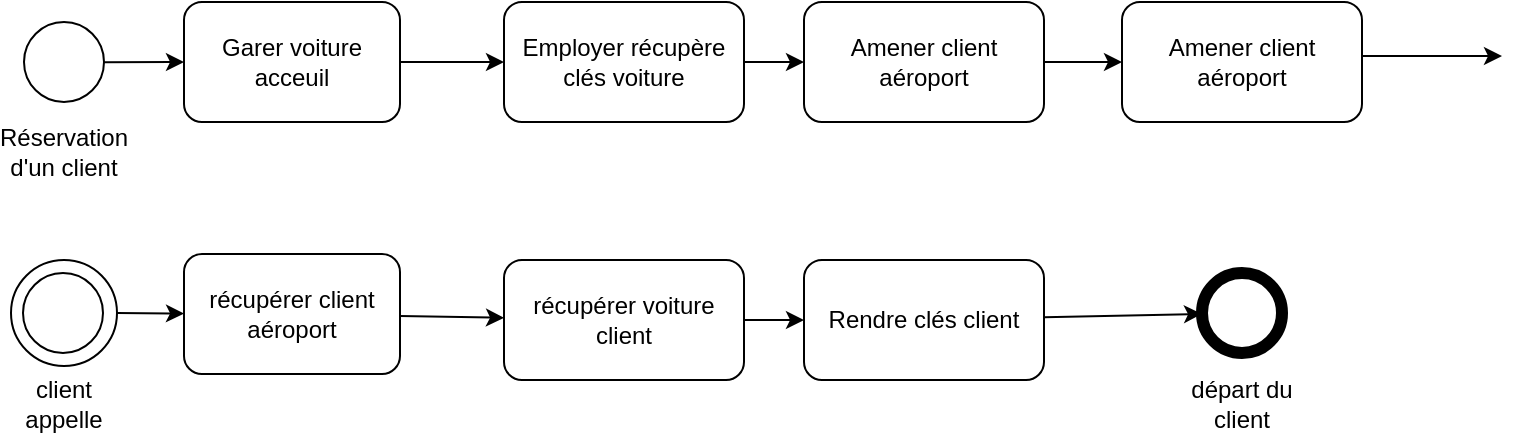 <mxfile>
    <diagram id="rl9RGIYQ1Hg6_JGSZo61" name="Page-1">
        <mxGraphModel dx="832" dy="576" grid="1" gridSize="19" guides="1" tooltips="1" connect="1" arrows="1" fold="1" page="1" pageScale="1" pageWidth="827" pageHeight="1169" math="0" shadow="0">
            <root>
                <mxCell id="0"/>
                <mxCell id="1" parent="0"/>
                <mxCell id="5" style="edgeStyle=none;html=1;entryX=0;entryY=0.5;entryDx=0;entryDy=0;" edge="1" parent="1" source="4" target="9">
                    <mxGeometry relative="1" as="geometry">
                        <mxPoint x="150" y="300" as="targetPoint"/>
                    </mxGeometry>
                </mxCell>
                <mxCell id="4" value="" style="ellipse;whiteSpace=wrap;html=1;aspect=fixed;strokeWidth=1;direction=south;" vertex="1" parent="1">
                    <mxGeometry x="40" y="280" width="40" height="40" as="geometry"/>
                </mxCell>
                <mxCell id="6" value="Réservation d'un client" style="text;strokeColor=none;align=center;fillColor=none;html=1;verticalAlign=middle;whiteSpace=wrap;rounded=0;strokeWidth=1;" vertex="1" parent="1">
                    <mxGeometry x="30" y="330" width="60" height="30" as="geometry"/>
                </mxCell>
                <mxCell id="19" value="" style="edgeStyle=none;html=1;" edge="1" parent="1" source="9" target="11">
                    <mxGeometry relative="1" as="geometry"/>
                </mxCell>
                <mxCell id="9" value="Garer voiture acceuil" style="rounded=1;whiteSpace=wrap;html=1;strokeWidth=1;" vertex="1" parent="1">
                    <mxGeometry x="120" y="270" width="108" height="60" as="geometry"/>
                </mxCell>
                <mxCell id="20" value="" style="edgeStyle=none;html=1;" edge="1" parent="1" source="11" target="12">
                    <mxGeometry relative="1" as="geometry"/>
                </mxCell>
                <mxCell id="11" value="Employer récupère clés voiture&lt;span style=&quot;color: rgba(0, 0, 0, 0); font-family: monospace; font-size: 0px; text-align: start;&quot;&gt;%3CmxGraphModel%3E%3Croot%3E%3CmxCell%20id%3D%220%22%2F%3E%3CmxCell%20id%3D%221%22%20parent%3D%220%22%2F%3E%3CmxCell%20id%3D%222%22%20value%3D%22Garer%20voiture%20acceuil%22%20style%3D%22rounded%3D1%3BwhiteSpace%3Dwrap%3Bhtml%3D1%3BstrokeWidth%3D1%3B%22%20vertex%3D%221%22%20parent%3D%221%22%3E%3CmxGeometry%20x%3D%22120%22%20y%3D%22270%22%20width%3D%22120%22%20height%3D%2260%22%20as%3D%22geometry%22%2F%3E%3C%2FmxCell%3E%3C%2Froot%3E%3C%2FmxGraphModel%3E&lt;/span&gt;" style="rounded=1;whiteSpace=wrap;html=1;strokeWidth=1;" vertex="1" parent="1">
                    <mxGeometry x="280" y="270" width="120" height="60" as="geometry"/>
                </mxCell>
                <mxCell id="21" value="" style="edgeStyle=none;html=1;" edge="1" parent="1" source="12" target="13">
                    <mxGeometry relative="1" as="geometry"/>
                </mxCell>
                <mxCell id="12" value="Amener client aéroport" style="rounded=1;whiteSpace=wrap;html=1;strokeWidth=1;" vertex="1" parent="1">
                    <mxGeometry x="430" y="270" width="120" height="60" as="geometry"/>
                </mxCell>
                <mxCell id="13" value="Amener client aéroport" style="rounded=1;whiteSpace=wrap;html=1;strokeWidth=1;" vertex="1" parent="1">
                    <mxGeometry x="589" y="270" width="120" height="60" as="geometry"/>
                </mxCell>
                <mxCell id="14" value="" style="ellipse;whiteSpace=wrap;html=1;aspect=fixed;strokeWidth=1;direction=south;" vertex="1" parent="1">
                    <mxGeometry x="39.5" y="405.5" width="40" height="40" as="geometry"/>
                </mxCell>
                <mxCell id="30" value="" style="edgeStyle=none;html=1;" edge="1" parent="1" source="16" target="23">
                    <mxGeometry relative="1" as="geometry"/>
                </mxCell>
                <mxCell id="16" value="" style="ellipse;whiteSpace=wrap;html=1;aspect=fixed;strokeWidth=1;direction=south;fillColor=none;" vertex="1" parent="1">
                    <mxGeometry x="33.5" y="399" width="53" height="53" as="geometry"/>
                </mxCell>
                <mxCell id="17" value="client appelle" style="text;strokeColor=none;align=center;fillColor=none;html=1;verticalAlign=middle;whiteSpace=wrap;rounded=0;strokeWidth=1;" vertex="1" parent="1">
                    <mxGeometry x="29.5" y="456" width="60" height="30" as="geometry"/>
                </mxCell>
                <mxCell id="22" value="" style="endArrow=classic;html=1;" edge="1" parent="1">
                    <mxGeometry width="50" height="50" relative="1" as="geometry">
                        <mxPoint x="709" y="297" as="sourcePoint"/>
                        <mxPoint x="779" y="297" as="targetPoint"/>
                    </mxGeometry>
                </mxCell>
                <mxCell id="29" value="" style="edgeStyle=none;html=1;" edge="1" parent="1" source="23" target="24">
                    <mxGeometry relative="1" as="geometry"/>
                </mxCell>
                <mxCell id="23" value="récupérer client aéroport" style="rounded=1;whiteSpace=wrap;html=1;strokeWidth=1;" vertex="1" parent="1">
                    <mxGeometry x="120" y="396" width="108" height="60" as="geometry"/>
                </mxCell>
                <mxCell id="28" value="" style="edgeStyle=none;html=1;" edge="1" parent="1" source="24" target="25">
                    <mxGeometry relative="1" as="geometry"/>
                </mxCell>
                <mxCell id="24" value="récupérer voiture client" style="rounded=1;whiteSpace=wrap;html=1;strokeWidth=1;" vertex="1" parent="1">
                    <mxGeometry x="280" y="399" width="120" height="60" as="geometry"/>
                </mxCell>
                <mxCell id="27" value="" style="edgeStyle=none;html=1;" edge="1" parent="1" source="25" target="26">
                    <mxGeometry relative="1" as="geometry"/>
                </mxCell>
                <mxCell id="25" value="Rendre clés client" style="rounded=1;whiteSpace=wrap;html=1;strokeWidth=1;" vertex="1" parent="1">
                    <mxGeometry x="430" y="399" width="120" height="60" as="geometry"/>
                </mxCell>
                <mxCell id="26" value="" style="ellipse;whiteSpace=wrap;html=1;aspect=fixed;strokeWidth=6;direction=south;" vertex="1" parent="1">
                    <mxGeometry x="629" y="405.5" width="40" height="40" as="geometry"/>
                </mxCell>
                <mxCell id="31" value="départ du client" style="text;strokeColor=none;align=center;fillColor=none;html=1;verticalAlign=middle;whiteSpace=wrap;rounded=0;strokeWidth=1;" vertex="1" parent="1">
                    <mxGeometry x="619" y="456" width="60" height="30" as="geometry"/>
                </mxCell>
            </root>
        </mxGraphModel>
    </diagram>
</mxfile>